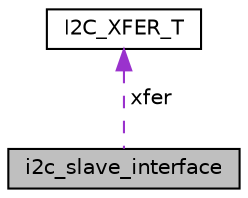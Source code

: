 digraph "i2c_slave_interface"
{
  edge [fontname="Helvetica",fontsize="10",labelfontname="Helvetica",labelfontsize="10"];
  node [fontname="Helvetica",fontsize="10",shape=record];
  Node1 [label="i2c_slave_interface",height=0.2,width=0.4,color="black", fillcolor="grey75", style="filled", fontcolor="black"];
  Node2 -> Node1 [dir="back",color="darkorchid3",fontsize="10",style="dashed",label=" xfer" ,fontname="Helvetica"];
  Node2 [label="I2C_XFER_T",height=0.2,width=0.4,color="black", fillcolor="white", style="filled",URL="$struct_i2_c___x_f_e_r___t.html",tooltip="Master transfer data structure definitions. "];
}
